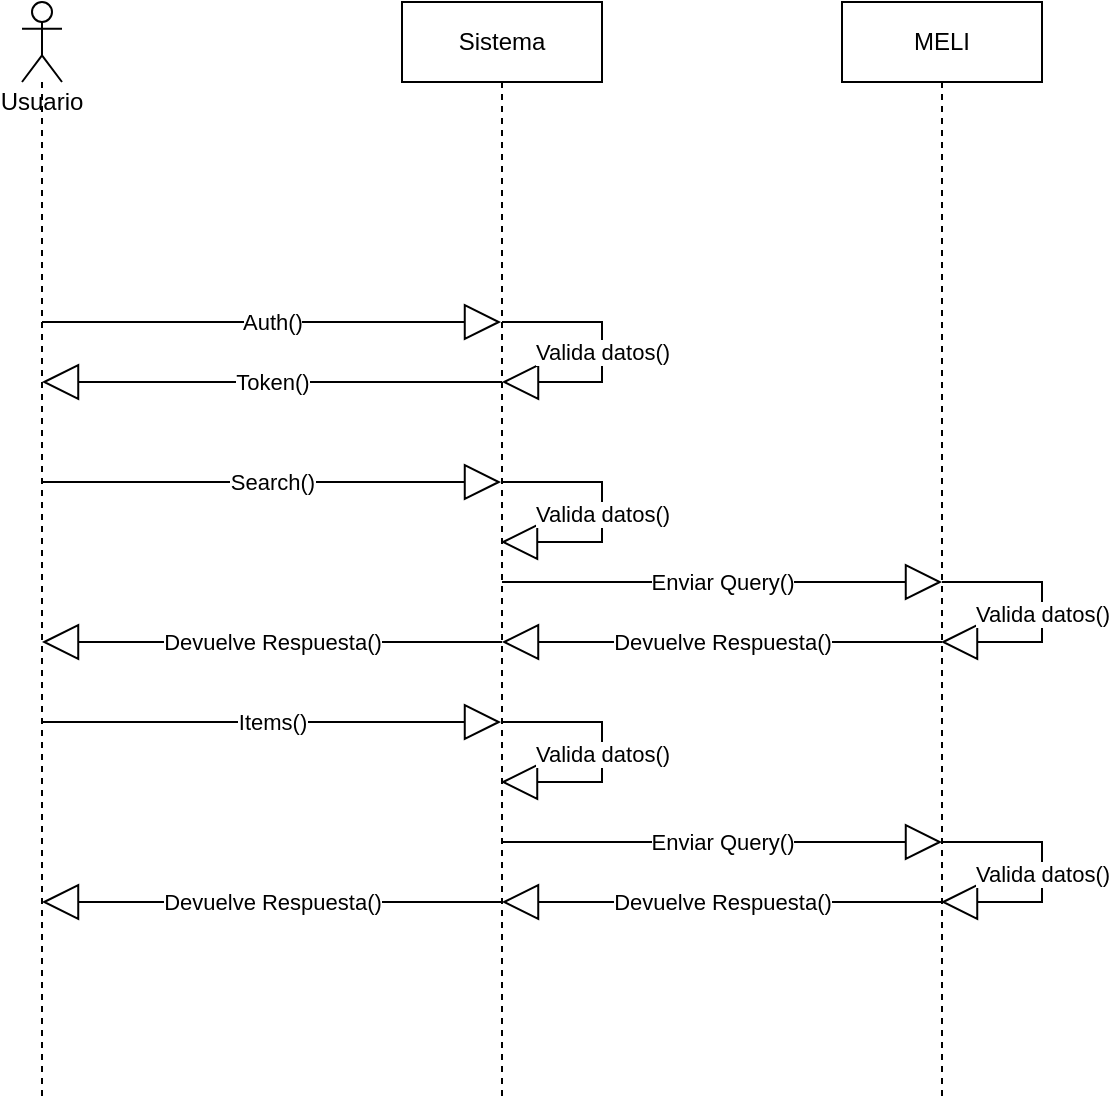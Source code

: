 <mxfile version="20.3.2" type="device"><diagram id="pV8ZiVOT2einVFDNlR-r" name="Página-1"><mxGraphModel dx="1422" dy="744" grid="1" gridSize="10" guides="1" tooltips="1" connect="1" arrows="1" fold="1" page="1" pageScale="1" pageWidth="827" pageHeight="1169" math="0" shadow="0"><root><mxCell id="0"/><mxCell id="1" parent="0"/><mxCell id="alqomVSzpTvrCrXejn35-6" value="Usuario" style="shape=umlLifeline;participant=umlActor;perimeter=lifelinePerimeter;whiteSpace=wrap;html=1;container=1;collapsible=0;recursiveResize=0;verticalAlign=top;spacingTop=36;outlineConnect=0;" vertex="1" parent="1"><mxGeometry x="100" y="90" width="20" height="550" as="geometry"/></mxCell><mxCell id="alqomVSzpTvrCrXejn35-12" value="Sistema" style="shape=umlLifeline;perimeter=lifelinePerimeter;whiteSpace=wrap;html=1;container=1;collapsible=0;recursiveResize=0;outlineConnect=0;" vertex="1" parent="1"><mxGeometry x="290" y="90" width="100" height="550" as="geometry"/></mxCell><mxCell id="alqomVSzpTvrCrXejn35-25" value="Token()" style="endArrow=block;endSize=16;endFill=0;html=1;rounded=0;" edge="1" parent="alqomVSzpTvrCrXejn35-12"><mxGeometry width="160" relative="1" as="geometry"><mxPoint x="50" y="190" as="sourcePoint"/><mxPoint x="-180" y="190" as="targetPoint"/><Array as="points"><mxPoint x="-9.5" y="190"/><mxPoint x="-129.5" y="190"/></Array></mxGeometry></mxCell><mxCell id="alqomVSzpTvrCrXejn35-33" value="Devuelve Respuesta()" style="endArrow=block;endSize=16;endFill=0;html=1;rounded=0;" edge="1" parent="alqomVSzpTvrCrXejn35-12" target="alqomVSzpTvrCrXejn35-6"><mxGeometry width="160" relative="1" as="geometry"><mxPoint x="50" y="320" as="sourcePoint"/><mxPoint x="-170" y="320" as="targetPoint"/><Array as="points"><mxPoint x="-9.5" y="320"/><mxPoint x="-129.5" y="320"/></Array></mxGeometry></mxCell><mxCell id="alqomVSzpTvrCrXejn35-39" value="Devuelve Respuesta()" style="endArrow=block;endSize=16;endFill=0;html=1;rounded=0;" edge="1" parent="alqomVSzpTvrCrXejn35-12"><mxGeometry width="160" relative="1" as="geometry"><mxPoint x="50.5" y="450" as="sourcePoint"/><mxPoint x="-180" y="450" as="targetPoint"/><Array as="points"><mxPoint x="-9" y="450"/><mxPoint x="-129" y="450"/></Array></mxGeometry></mxCell><mxCell id="alqomVSzpTvrCrXejn35-18" value="MELI" style="shape=umlLifeline;perimeter=lifelinePerimeter;whiteSpace=wrap;html=1;container=1;collapsible=0;recursiveResize=0;outlineConnect=0;" vertex="1" parent="1"><mxGeometry x="510" y="90" width="100" height="550" as="geometry"/></mxCell><mxCell id="alqomVSzpTvrCrXejn35-24" value="Valida datos()" style="endArrow=block;endSize=16;endFill=0;html=1;rounded=0;" edge="1" parent="alqomVSzpTvrCrXejn35-18" target="alqomVSzpTvrCrXejn35-12"><mxGeometry width="160" relative="1" as="geometry"><mxPoint x="-170" y="160" as="sourcePoint"/><mxPoint x="-30" y="170" as="targetPoint"/><Array as="points"><mxPoint x="-120" y="160"/><mxPoint x="-120" y="190"/><mxPoint x="-140" y="190"/></Array></mxGeometry></mxCell><mxCell id="alqomVSzpTvrCrXejn35-30" value="Valida datos()" style="endArrow=block;endSize=16;endFill=0;html=1;rounded=0;" edge="1" parent="alqomVSzpTvrCrXejn35-18"><mxGeometry width="160" relative="1" as="geometry"><mxPoint x="50" y="290" as="sourcePoint"/><mxPoint x="49.5" y="320" as="targetPoint"/><Array as="points"><mxPoint x="100" y="290"/><mxPoint x="100" y="320"/><mxPoint x="80" y="320"/></Array></mxGeometry></mxCell><mxCell id="alqomVSzpTvrCrXejn35-32" value="Devuelve Respuesta()" style="endArrow=block;endSize=16;endFill=0;html=1;rounded=0;" edge="1" parent="alqomVSzpTvrCrXejn35-18"><mxGeometry width="160" relative="1" as="geometry"><mxPoint x="50" y="320" as="sourcePoint"/><mxPoint x="-170" y="320" as="targetPoint"/><Array as="points"><mxPoint x="-9.5" y="320"/><mxPoint x="-129.5" y="320"/></Array></mxGeometry></mxCell><mxCell id="alqomVSzpTvrCrXejn35-36" value="Valida datos()" style="endArrow=block;endSize=16;endFill=0;html=1;rounded=0;" edge="1" parent="alqomVSzpTvrCrXejn35-18"><mxGeometry width="160" relative="1" as="geometry"><mxPoint x="50" y="420" as="sourcePoint"/><mxPoint x="49.5" y="450" as="targetPoint"/><Array as="points"><mxPoint x="100" y="420"/><mxPoint x="100" y="450"/><mxPoint x="80" y="450"/></Array></mxGeometry></mxCell><mxCell id="alqomVSzpTvrCrXejn35-37" value="Enviar Query()" style="endArrow=block;endSize=16;endFill=0;html=1;rounded=0;" edge="1" parent="alqomVSzpTvrCrXejn35-18"><mxGeometry width="160" relative="1" as="geometry"><mxPoint x="-170" y="420" as="sourcePoint"/><mxPoint x="50" y="420" as="targetPoint"/></mxGeometry></mxCell><mxCell id="alqomVSzpTvrCrXejn35-38" value="Devuelve Respuesta()" style="endArrow=block;endSize=16;endFill=0;html=1;rounded=0;" edge="1" parent="alqomVSzpTvrCrXejn35-18"><mxGeometry width="160" relative="1" as="geometry"><mxPoint x="50" y="450" as="sourcePoint"/><mxPoint x="-170" y="450" as="targetPoint"/><Array as="points"><mxPoint x="-9.5" y="450"/><mxPoint x="-129.5" y="450"/></Array></mxGeometry></mxCell><mxCell id="alqomVSzpTvrCrXejn35-23" value="Auth()" style="endArrow=block;endSize=16;endFill=0;html=1;rounded=0;" edge="1" parent="1"><mxGeometry width="160" relative="1" as="geometry"><mxPoint x="110" y="250" as="sourcePoint"/><mxPoint x="339.5" y="250" as="targetPoint"/></mxGeometry></mxCell><mxCell id="alqomVSzpTvrCrXejn35-26" value="Search()" style="endArrow=block;endSize=16;endFill=0;html=1;rounded=0;" edge="1" parent="1"><mxGeometry width="160" relative="1" as="geometry"><mxPoint x="110" y="330" as="sourcePoint"/><mxPoint x="339.5" y="330" as="targetPoint"/></mxGeometry></mxCell><mxCell id="alqomVSzpTvrCrXejn35-29" value="Valida datos()" style="endArrow=block;endSize=16;endFill=0;html=1;rounded=0;" edge="1" parent="1"><mxGeometry width="160" relative="1" as="geometry"><mxPoint x="340" y="330" as="sourcePoint"/><mxPoint x="339.5" y="360" as="targetPoint"/><Array as="points"><mxPoint x="390" y="330"/><mxPoint x="390" y="360"/><mxPoint x="370" y="360"/></Array></mxGeometry></mxCell><mxCell id="alqomVSzpTvrCrXejn35-27" value="Enviar Query()" style="endArrow=block;endSize=16;endFill=0;html=1;rounded=0;" edge="1" parent="1"><mxGeometry width="160" relative="1" as="geometry"><mxPoint x="340" y="380" as="sourcePoint"/><mxPoint x="560" y="380" as="targetPoint"/></mxGeometry></mxCell><mxCell id="alqomVSzpTvrCrXejn35-34" value="Items()" style="endArrow=block;endSize=16;endFill=0;html=1;rounded=0;" edge="1" parent="1"><mxGeometry width="160" relative="1" as="geometry"><mxPoint x="110" y="450" as="sourcePoint"/><mxPoint x="339.5" y="450" as="targetPoint"/></mxGeometry></mxCell><mxCell id="alqomVSzpTvrCrXejn35-35" value="Valida datos()" style="endArrow=block;endSize=16;endFill=0;html=1;rounded=0;" edge="1" parent="1"><mxGeometry width="160" relative="1" as="geometry"><mxPoint x="340" y="450" as="sourcePoint"/><mxPoint x="339.5" y="480" as="targetPoint"/><Array as="points"><mxPoint x="390" y="450"/><mxPoint x="390" y="480"/><mxPoint x="370" y="480"/></Array></mxGeometry></mxCell></root></mxGraphModel></diagram></mxfile>
